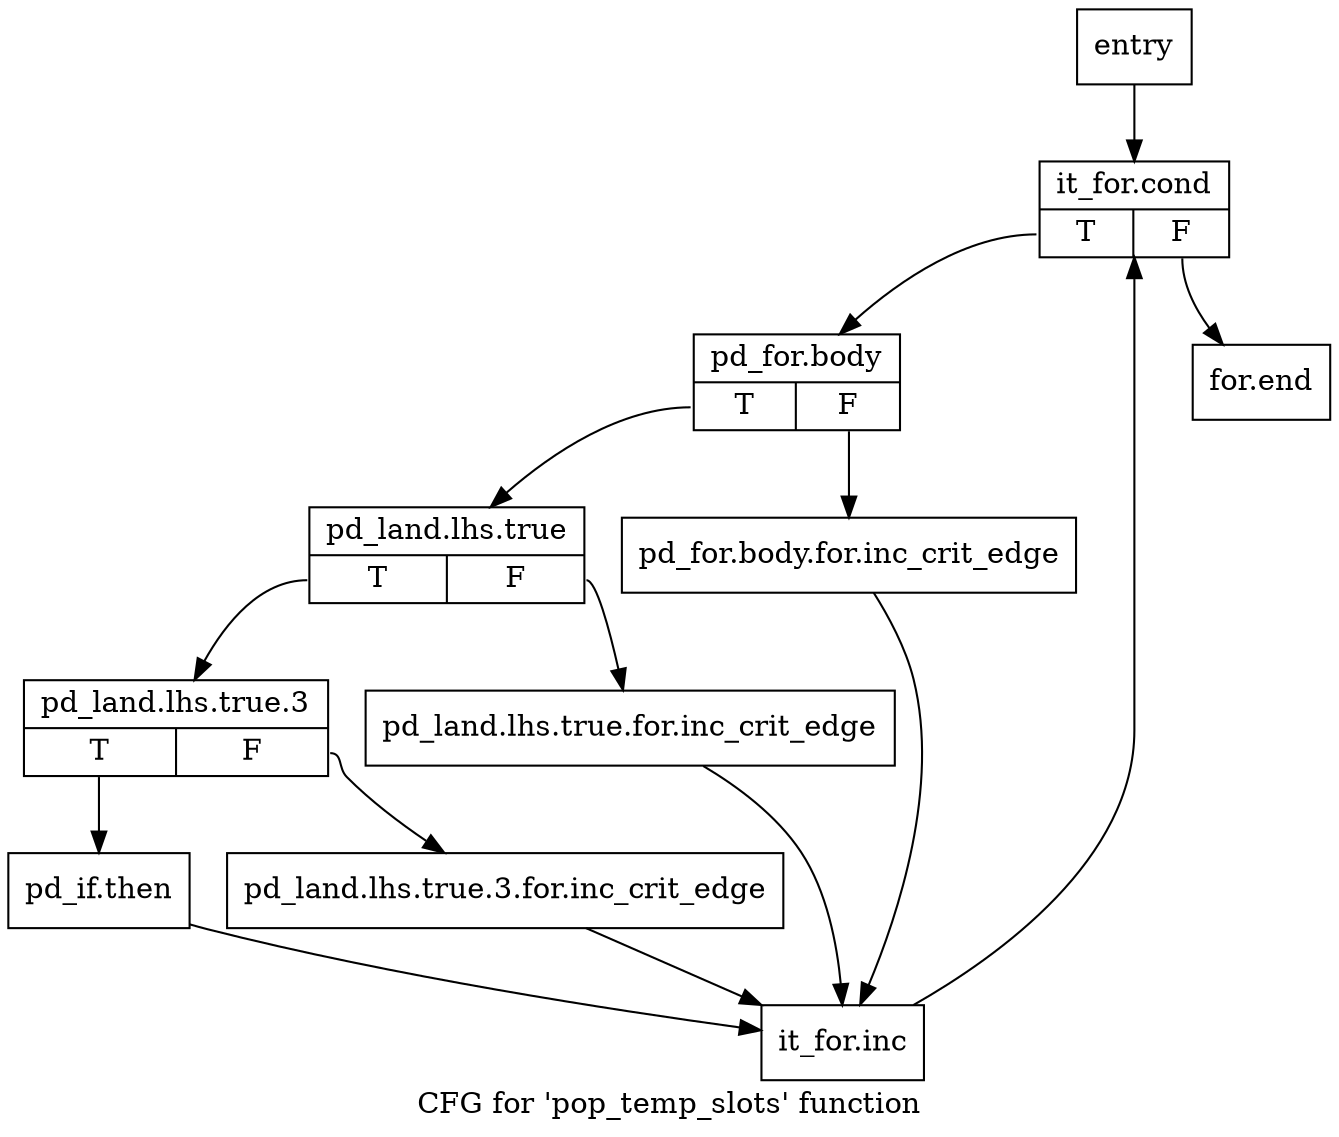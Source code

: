digraph "CFG for 'pop_temp_slots' function" {
	label="CFG for 'pop_temp_slots' function";

	Node0x4bfdae0 [shape=record,label="{entry}"];
	Node0x4bfdae0 -> Node0x4bfdb30;
	Node0x4bfdb30 [shape=record,label="{it_for.cond|{<s0>T|<s1>F}}"];
	Node0x4bfdb30:s0 -> Node0x4bfdb80;
	Node0x4bfdb30:s1 -> Node0x4bfde00;
	Node0x4bfdb80 [shape=record,label="{pd_for.body|{<s0>T|<s1>F}}"];
	Node0x4bfdb80:s0 -> Node0x4bfdc20;
	Node0x4bfdb80:s1 -> Node0x4bfdbd0;
	Node0x4bfdbd0 [shape=record,label="{pd_for.body.for.inc_crit_edge}"];
	Node0x4bfdbd0 -> Node0x4bfddb0;
	Node0x4bfdc20 [shape=record,label="{pd_land.lhs.true|{<s0>T|<s1>F}}"];
	Node0x4bfdc20:s0 -> Node0x4bfdcc0;
	Node0x4bfdc20:s1 -> Node0x4bfdc70;
	Node0x4bfdc70 [shape=record,label="{pd_land.lhs.true.for.inc_crit_edge}"];
	Node0x4bfdc70 -> Node0x4bfddb0;
	Node0x4bfdcc0 [shape=record,label="{pd_land.lhs.true.3|{<s0>T|<s1>F}}"];
	Node0x4bfdcc0:s0 -> Node0x4bfdd60;
	Node0x4bfdcc0:s1 -> Node0x4bfdd10;
	Node0x4bfdd10 [shape=record,label="{pd_land.lhs.true.3.for.inc_crit_edge}"];
	Node0x4bfdd10 -> Node0x4bfddb0;
	Node0x4bfdd60 [shape=record,label="{pd_if.then}"];
	Node0x4bfdd60 -> Node0x4bfddb0;
	Node0x4bfddb0 [shape=record,label="{it_for.inc}"];
	Node0x4bfddb0 -> Node0x4bfdb30;
	Node0x4bfde00 [shape=record,label="{for.end}"];
}

